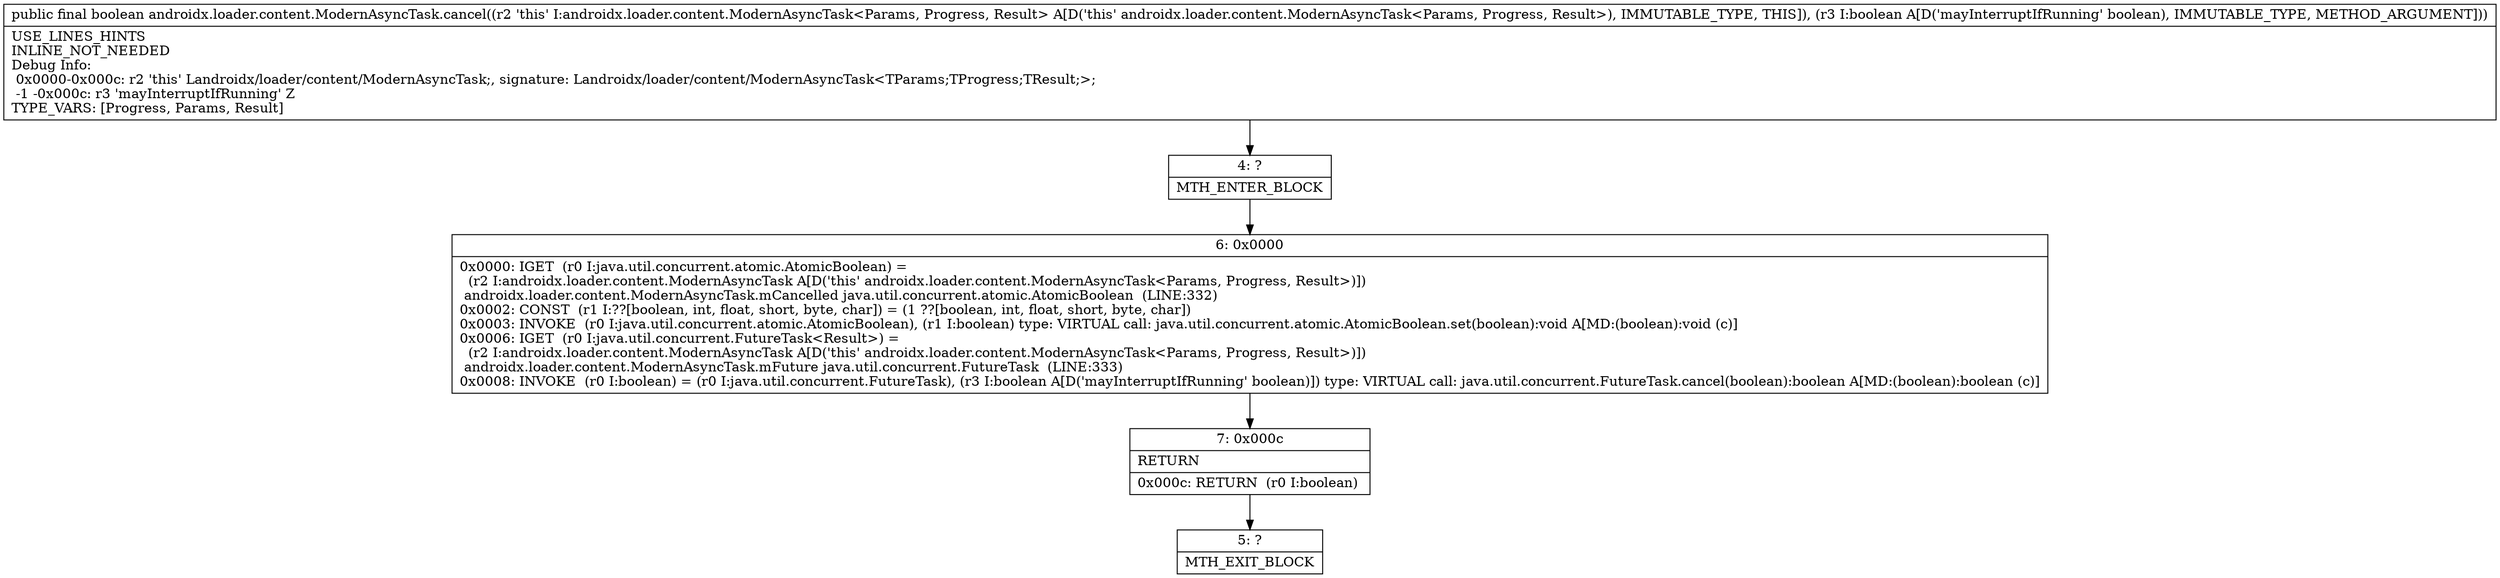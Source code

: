 digraph "CFG forandroidx.loader.content.ModernAsyncTask.cancel(Z)Z" {
Node_4 [shape=record,label="{4\:\ ?|MTH_ENTER_BLOCK\l}"];
Node_6 [shape=record,label="{6\:\ 0x0000|0x0000: IGET  (r0 I:java.util.concurrent.atomic.AtomicBoolean) = \l  (r2 I:androidx.loader.content.ModernAsyncTask A[D('this' androidx.loader.content.ModernAsyncTask\<Params, Progress, Result\>)])\l androidx.loader.content.ModernAsyncTask.mCancelled java.util.concurrent.atomic.AtomicBoolean  (LINE:332)\l0x0002: CONST  (r1 I:??[boolean, int, float, short, byte, char]) = (1 ??[boolean, int, float, short, byte, char]) \l0x0003: INVOKE  (r0 I:java.util.concurrent.atomic.AtomicBoolean), (r1 I:boolean) type: VIRTUAL call: java.util.concurrent.atomic.AtomicBoolean.set(boolean):void A[MD:(boolean):void (c)]\l0x0006: IGET  (r0 I:java.util.concurrent.FutureTask\<Result\>) = \l  (r2 I:androidx.loader.content.ModernAsyncTask A[D('this' androidx.loader.content.ModernAsyncTask\<Params, Progress, Result\>)])\l androidx.loader.content.ModernAsyncTask.mFuture java.util.concurrent.FutureTask  (LINE:333)\l0x0008: INVOKE  (r0 I:boolean) = (r0 I:java.util.concurrent.FutureTask), (r3 I:boolean A[D('mayInterruptIfRunning' boolean)]) type: VIRTUAL call: java.util.concurrent.FutureTask.cancel(boolean):boolean A[MD:(boolean):boolean (c)]\l}"];
Node_7 [shape=record,label="{7\:\ 0x000c|RETURN\l|0x000c: RETURN  (r0 I:boolean) \l}"];
Node_5 [shape=record,label="{5\:\ ?|MTH_EXIT_BLOCK\l}"];
MethodNode[shape=record,label="{public final boolean androidx.loader.content.ModernAsyncTask.cancel((r2 'this' I:androidx.loader.content.ModernAsyncTask\<Params, Progress, Result\> A[D('this' androidx.loader.content.ModernAsyncTask\<Params, Progress, Result\>), IMMUTABLE_TYPE, THIS]), (r3 I:boolean A[D('mayInterruptIfRunning' boolean), IMMUTABLE_TYPE, METHOD_ARGUMENT]))  | USE_LINES_HINTS\lINLINE_NOT_NEEDED\lDebug Info:\l  0x0000\-0x000c: r2 'this' Landroidx\/loader\/content\/ModernAsyncTask;, signature: Landroidx\/loader\/content\/ModernAsyncTask\<TParams;TProgress;TResult;\>;\l  \-1 \-0x000c: r3 'mayInterruptIfRunning' Z\lTYPE_VARS: [Progress, Params, Result]\l}"];
MethodNode -> Node_4;Node_4 -> Node_6;
Node_6 -> Node_7;
Node_7 -> Node_5;
}

